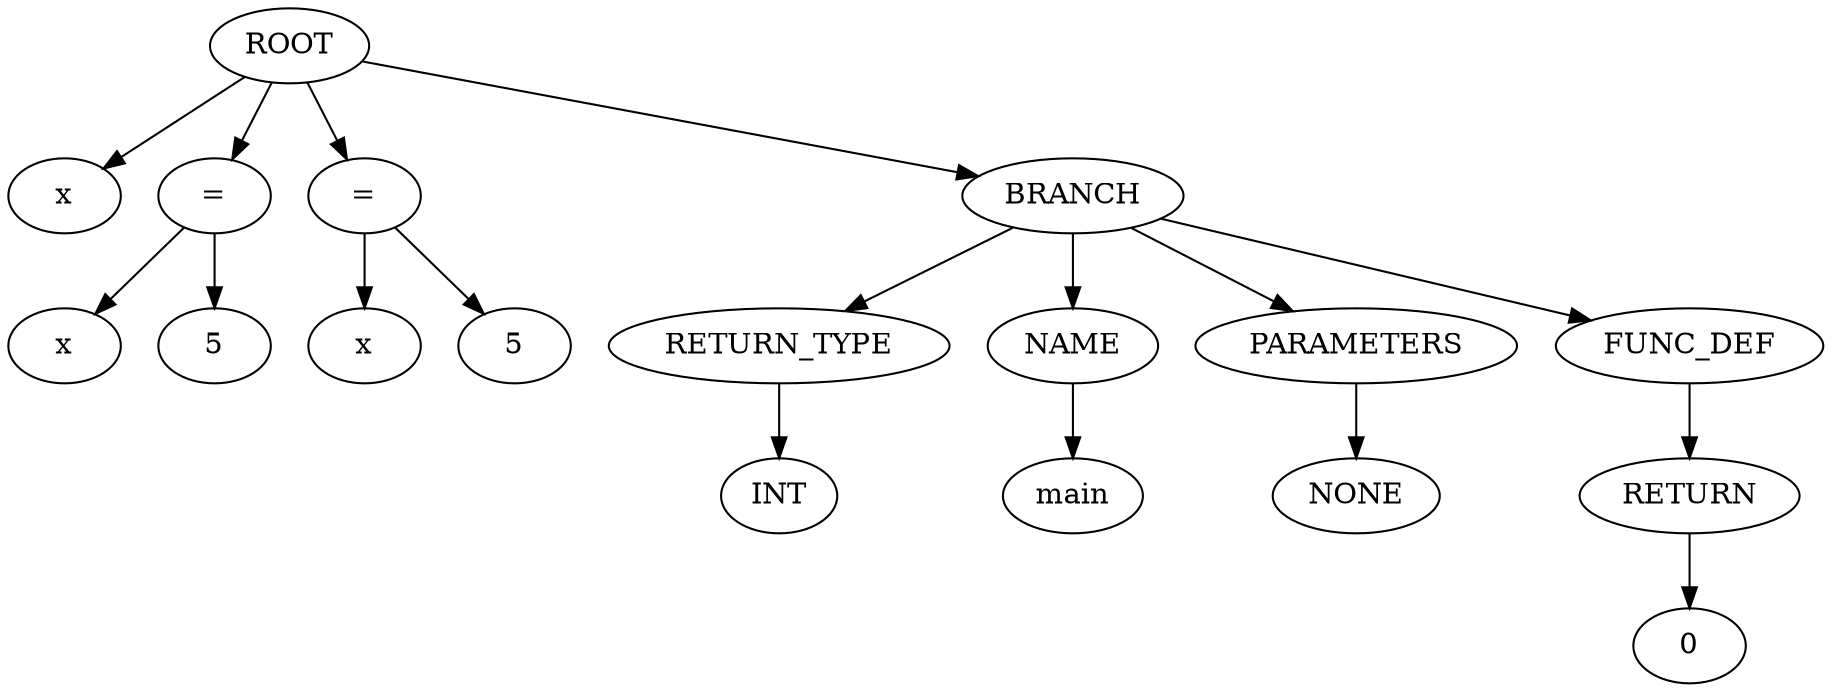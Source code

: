 strict digraph G{
l11[label = "x"]
l111[label = "="]
l1111[label = "="]
l11111[label = "BRANCH"]
"ROOT"->l11
"ROOT"->"l111"
l11111331[label = "x"]
l111113311[label = "5"]
"l111"->l11111331
"l111"->l111113311
"ROOT"->"l1111"
l111113331[label = "x"]
l1111133311[label = "5"]
"l1111"->l111113331
"l1111"->l1111133311
"ROOT"->"l11111"
l1111133331[label = "RETURN_TYPE"]
l11111333311[label = "NAME"]
l111113333111[label = "PARAMETERS"]
l1111133331111[label = "FUNC_DEF"]
"l11111"->"l1111133331"
l111113333111131[label = "INT"]
"l1111133331"->l111113333111131
"l11111"->"l11111333311"
l1111133331111331[label = "main"]
"l11111333311"->l1111133331111331
"l11111"->"l111113333111"
l11111333311113331[label = "NONE"]
"l111113333111"->l11111333311113331
"l11111"->"l1111133331111"
l111113333111133331[label = "RETURN"]
"l1111133331111"->"l111113333111133331"
l11111333311113333131[label = "0"]
"l111113333111133331"->l11111333311113333131
}

